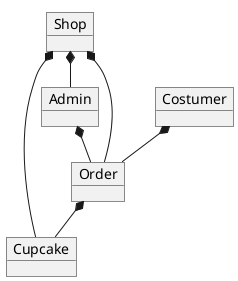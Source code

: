 @startuml
'https://plantuml.com/class-diagram
!pragma layout smetana

object Shop
object Cupcake
object Admin
object Order
object Costumer




Shop *-- Cupcake
Shop *-- Admin
Shop *-- Order
Admin *-- Order
Costumer *-- Order
Order *-- Cupcake


@enduml